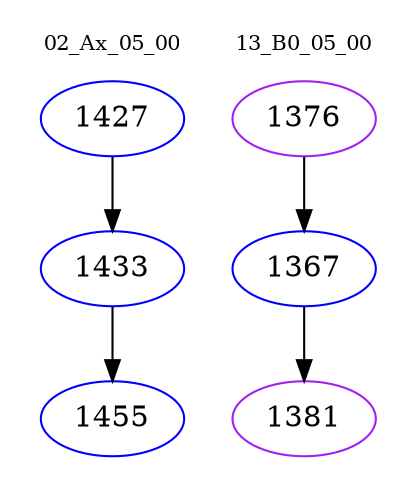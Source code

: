 digraph{
subgraph cluster_0 {
color = white
label = "02_Ax_05_00";
fontsize=10;
T0_1427 [label="1427", color="blue"]
T0_1427 -> T0_1433 [color="black"]
T0_1433 [label="1433", color="blue"]
T0_1433 -> T0_1455 [color="black"]
T0_1455 [label="1455", color="blue"]
}
subgraph cluster_1 {
color = white
label = "13_B0_05_00";
fontsize=10;
T1_1376 [label="1376", color="purple"]
T1_1376 -> T1_1367 [color="black"]
T1_1367 [label="1367", color="blue"]
T1_1367 -> T1_1381 [color="black"]
T1_1381 [label="1381", color="purple"]
}
}
